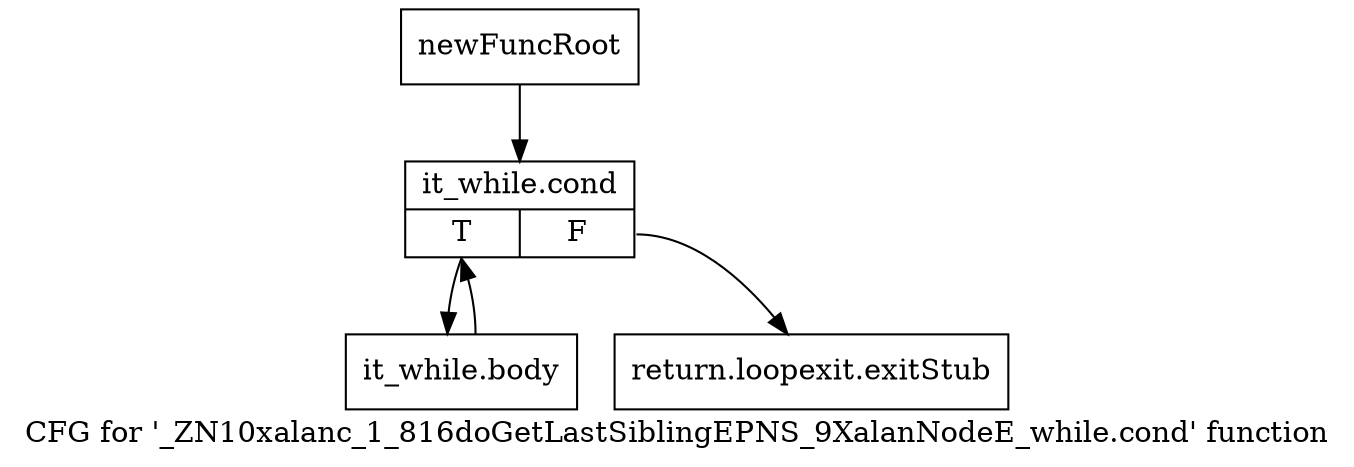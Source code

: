digraph "CFG for '_ZN10xalanc_1_816doGetLastSiblingEPNS_9XalanNodeE_while.cond' function" {
	label="CFG for '_ZN10xalanc_1_816doGetLastSiblingEPNS_9XalanNodeE_while.cond' function";

	Node0x84728a0 [shape=record,label="{newFuncRoot}"];
	Node0x84728a0 -> Node0x847c0c0;
	Node0x847c070 [shape=record,label="{return.loopexit.exitStub}"];
	Node0x847c0c0 [shape=record,label="{it_while.cond|{<s0>T|<s1>F}}"];
	Node0x847c0c0:s0 -> Node0x847c110;
	Node0x847c0c0:s1 -> Node0x847c070;
	Node0x847c110 [shape=record,label="{it_while.body}"];
	Node0x847c110 -> Node0x847c0c0;
}
